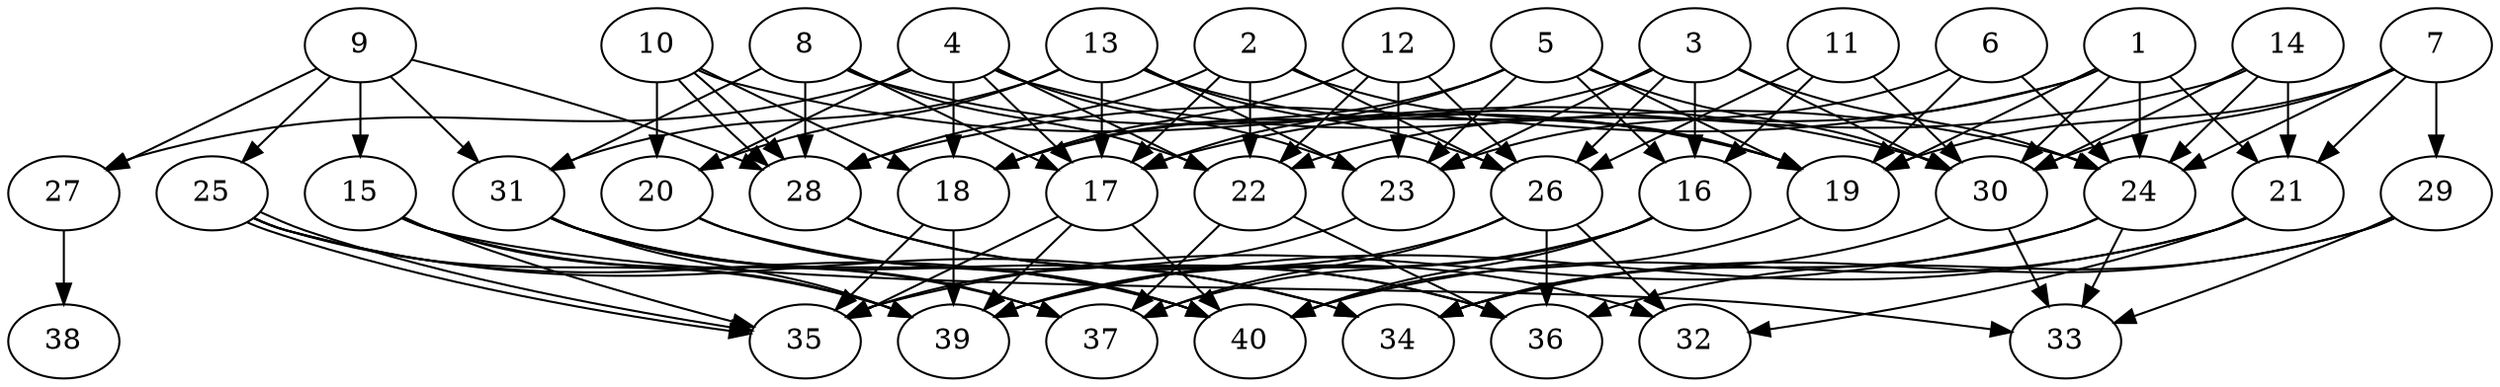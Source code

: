 // DAG automatically generated by daggen at Tue Aug  6 16:28:35 2019
// ./daggen --dot -n 40 --ccr 0.4 --fat 0.7 --regular 0.5 --density 0.5 --mindata 5242880 --maxdata 52428800 
digraph G {
  1 [size="81523200", alpha="0.07", expect_size="32609280"] 
  1 -> 19 [size ="32609280"]
  1 -> 21 [size ="32609280"]
  1 -> 22 [size ="32609280"]
  1 -> 24 [size ="32609280"]
  1 -> 28 [size ="32609280"]
  1 -> 30 [size ="32609280"]
  2 [size="61232640", alpha="0.02", expect_size="24493056"] 
  2 -> 17 [size ="24493056"]
  2 -> 19 [size ="24493056"]
  2 -> 22 [size ="24493056"]
  2 -> 26 [size ="24493056"]
  2 -> 28 [size ="24493056"]
  3 [size="95674880", alpha="0.16", expect_size="38269952"] 
  3 -> 16 [size ="38269952"]
  3 -> 18 [size ="38269952"]
  3 -> 23 [size ="38269952"]
  3 -> 24 [size ="38269952"]
  3 -> 26 [size ="38269952"]
  3 -> 30 [size ="38269952"]
  4 [size="70077440", alpha="0.13", expect_size="28030976"] 
  4 -> 17 [size ="28030976"]
  4 -> 18 [size ="28030976"]
  4 -> 20 [size ="28030976"]
  4 -> 22 [size ="28030976"]
  4 -> 23 [size ="28030976"]
  4 -> 24 [size ="28030976"]
  4 -> 27 [size ="28030976"]
  5 [size="64829440", alpha="0.10", expect_size="25931776"] 
  5 -> 16 [size ="25931776"]
  5 -> 17 [size ="25931776"]
  5 -> 18 [size ="25931776"]
  5 -> 19 [size ="25931776"]
  5 -> 23 [size ="25931776"]
  5 -> 30 [size ="25931776"]
  6 [size="53063680", alpha="0.18", expect_size="21225472"] 
  6 -> 19 [size ="21225472"]
  6 -> 23 [size ="21225472"]
  6 -> 24 [size ="21225472"]
  7 [size="73451520", alpha="0.20", expect_size="29380608"] 
  7 -> 19 [size ="29380608"]
  7 -> 21 [size ="29380608"]
  7 -> 24 [size ="29380608"]
  7 -> 29 [size ="29380608"]
  7 -> 30 [size ="29380608"]
  8 [size="35655680", alpha="0.15", expect_size="14262272"] 
  8 -> 17 [size ="14262272"]
  8 -> 19 [size ="14262272"]
  8 -> 22 [size ="14262272"]
  8 -> 28 [size ="14262272"]
  8 -> 31 [size ="14262272"]
  9 [size="130286080", alpha="0.18", expect_size="52114432"] 
  9 -> 15 [size ="52114432"]
  9 -> 25 [size ="52114432"]
  9 -> 27 [size ="52114432"]
  9 -> 28 [size ="52114432"]
  9 -> 31 [size ="52114432"]
  10 [size="78090240", alpha="0.15", expect_size="31236096"] 
  10 -> 18 [size ="31236096"]
  10 -> 20 [size ="31236096"]
  10 -> 28 [size ="31236096"]
  10 -> 28 [size ="31236096"]
  10 -> 30 [size ="31236096"]
  11 [size="45204480", alpha="0.02", expect_size="18081792"] 
  11 -> 16 [size ="18081792"]
  11 -> 26 [size ="18081792"]
  11 -> 30 [size ="18081792"]
  12 [size="88071680", alpha="0.15", expect_size="35228672"] 
  12 -> 18 [size ="35228672"]
  12 -> 22 [size ="35228672"]
  12 -> 23 [size ="35228672"]
  12 -> 26 [size ="35228672"]
  13 [size="99714560", alpha="0.01", expect_size="39885824"] 
  13 -> 17 [size ="39885824"]
  13 -> 19 [size ="39885824"]
  13 -> 20 [size ="39885824"]
  13 -> 23 [size ="39885824"]
  13 -> 26 [size ="39885824"]
  13 -> 31 [size ="39885824"]
  14 [size="73971200", alpha="0.04", expect_size="29588480"] 
  14 -> 17 [size ="29588480"]
  14 -> 21 [size ="29588480"]
  14 -> 24 [size ="29588480"]
  14 -> 30 [size ="29588480"]
  15 [size="30671360", alpha="0.05", expect_size="12268544"] 
  15 -> 33 [size ="12268544"]
  15 -> 35 [size ="12268544"]
  15 -> 37 [size ="12268544"]
  15 -> 39 [size ="12268544"]
  16 [size="87086080", alpha="0.06", expect_size="34834432"] 
  16 -> 37 [size ="34834432"]
  16 -> 39 [size ="34834432"]
  16 -> 40 [size ="34834432"]
  17 [size="75699200", alpha="0.06", expect_size="30279680"] 
  17 -> 35 [size ="30279680"]
  17 -> 39 [size ="30279680"]
  17 -> 40 [size ="30279680"]
  18 [size="75660800", alpha="0.05", expect_size="30264320"] 
  18 -> 35 [size ="30264320"]
  18 -> 39 [size ="30264320"]
  19 [size="46771200", alpha="0.19", expect_size="18708480"] 
  19 -> 40 [size ="18708480"]
  20 [size="36252160", alpha="0.04", expect_size="14500864"] 
  20 -> 36 [size ="14500864"]
  20 -> 40 [size ="14500864"]
  21 [size="122949120", alpha="0.01", expect_size="49179648"] 
  21 -> 32 [size ="49179648"]
  21 -> 39 [size ="49179648"]
  21 -> 40 [size ="49179648"]
  22 [size="14656000", alpha="0.05", expect_size="5862400"] 
  22 -> 36 [size ="5862400"]
  22 -> 37 [size ="5862400"]
  23 [size="100244480", alpha="0.04", expect_size="40097792"] 
  23 -> 35 [size ="40097792"]
  24 [size="105456640", alpha="0.13", expect_size="42182656"] 
  24 -> 33 [size ="42182656"]
  24 -> 34 [size ="42182656"]
  24 -> 35 [size ="42182656"]
  25 [size="127060480", alpha="0.10", expect_size="50824192"] 
  25 -> 34 [size ="50824192"]
  25 -> 35 [size ="50824192"]
  25 -> 35 [size ="50824192"]
  25 -> 39 [size ="50824192"]
  25 -> 40 [size ="50824192"]
  26 [size="36828160", alpha="0.14", expect_size="14731264"] 
  26 -> 32 [size ="14731264"]
  26 -> 36 [size ="14731264"]
  26 -> 37 [size ="14731264"]
  26 -> 39 [size ="14731264"]
  27 [size="69396480", alpha="0.08", expect_size="27758592"] 
  27 -> 38 [size ="27758592"]
  28 [size="105136640", alpha="0.07", expect_size="42054656"] 
  28 -> 32 [size ="42054656"]
  28 -> 36 [size ="42054656"]
  29 [size="19456000", alpha="0.05", expect_size="7782400"] 
  29 -> 33 [size ="7782400"]
  29 -> 34 [size ="7782400"]
  29 -> 36 [size ="7782400"]
  30 [size="130342400", alpha="0.14", expect_size="52136960"] 
  30 -> 33 [size ="52136960"]
  30 -> 34 [size ="52136960"]
  31 [size="35358720", alpha="0.08", expect_size="14143488"] 
  31 -> 34 [size ="14143488"]
  31 -> 37 [size ="14143488"]
  31 -> 39 [size ="14143488"]
  31 -> 40 [size ="14143488"]
  32 [size="38853120", alpha="0.15", expect_size="15541248"] 
  33 [size="70986240", alpha="0.17", expect_size="28394496"] 
  34 [size="96360960", alpha="0.09", expect_size="38544384"] 
  35 [size="53987840", alpha="0.04", expect_size="21595136"] 
  36 [size="113553920", alpha="0.12", expect_size="45421568"] 
  37 [size="79086080", alpha="0.10", expect_size="31634432"] 
  38 [size="128893440", alpha="0.19", expect_size="51557376"] 
  39 [size="49597440", alpha="0.14", expect_size="19838976"] 
  40 [size="76339200", alpha="0.12", expect_size="30535680"] 
}
